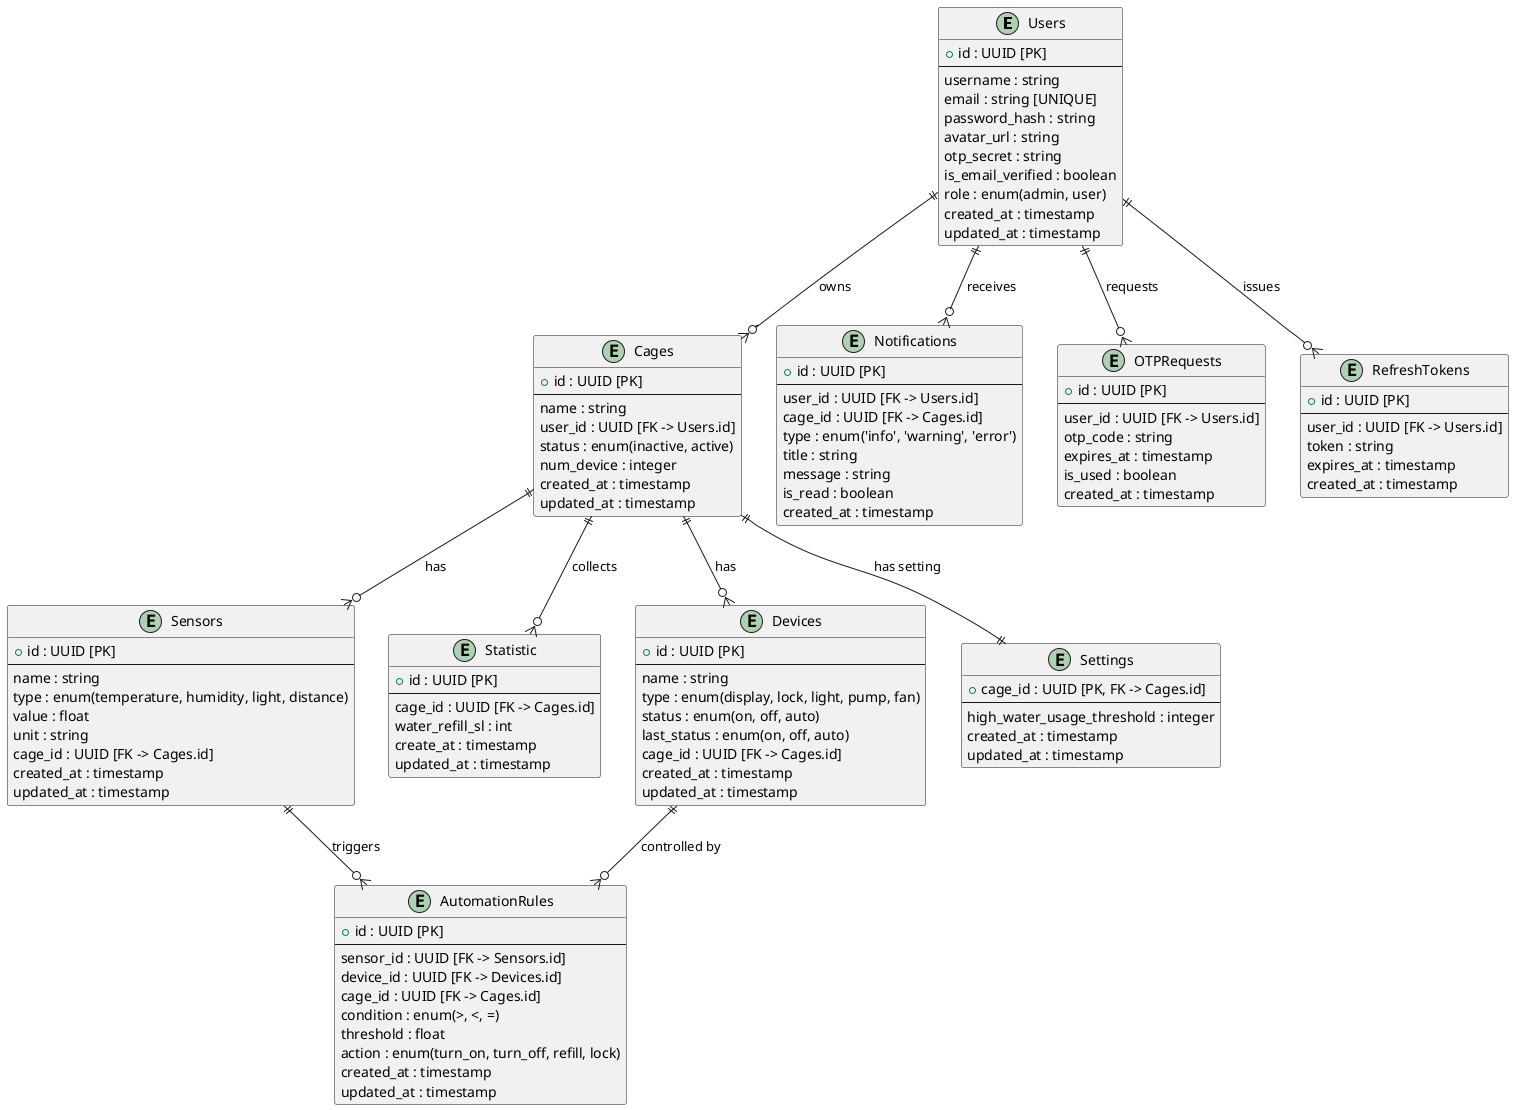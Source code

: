 @startuml ERD
entity "Users" as U {
  + id : UUID [PK]
  --
  username : string
  email : string [UNIQUE]
  password_hash : string
  avatar_url : string
  otp_secret : string
  is_email_verified : boolean
  role : enum(admin, user)
  created_at : timestamp
  updated_at : timestamp
}

entity "Cages" as C {
  + id : UUID [PK]
  --
  name : string
  user_id : UUID [FK -> Users.id]
  status : enum(inactive, active)
  num_device : integer
  created_at : timestamp
  updated_at : timestamp
}

entity "Sensors" as S {
  + id : UUID [PK]
  --
  name : string
  type : enum(temperature, humidity, light, distance)
  value : float
  unit : string
  cage_id : UUID [FK -> Cages.id]
  created_at : timestamp
  updated_at : timestamp
}

entity "Statistic" as STT{
  + id : UUID [PK]
  --
  cage_id : UUID [FK -> Cages.id]
  water_refill_sl : int
  create_at : timestamp
  updated_at : timestamp
}

entity "Devices" as D {
  + id : UUID [PK]
  --
  name : string
  type : enum(display, lock, light, pump, fan)
  status : enum(on, off, auto)
  last_status : enum(on, off, auto) 
  cage_id : UUID [FK -> Cages.id]
  created_at : timestamp
  updated_at : timestamp
}

entity "AutomationRules" as AR {
  + id : UUID [PK]
  --
  sensor_id : UUID [FK -> Sensors.id]
  device_id : UUID [FK -> Devices.id]
  cage_id : UUID [FK -> Cages.id]
  condition : enum(>, <, =)
  threshold : float
  action : enum(turn_on, turn_off, refill, lock)
  created_at : timestamp
  updated_at : timestamp
}


entity "Notifications" as N {
  + id : UUID [PK]
  --
  user_id : UUID [FK -> Users.id]
  cage_id : UUID [FK -> Cages.id]
  type : enum('info', 'warning', 'error')
  title : string 
  message : string
  is_read : boolean
  created_at : timestamp
}

entity "OTPRequests" as O {
  + id : UUID [PK]
  --
  user_id : UUID [FK -> Users.id]
  otp_code : string
  expires_at : timestamp
  is_used : boolean
  created_at : timestamp
}

entity "RefreshTokens" as RT {
  + id : UUID [PK]
  --
  user_id : UUID [FK -> Users.id]
  token : string
  expires_at : timestamp
  created_at : timestamp
}

entity "Settings" as SET {
  + cage_id : UUID [PK, FK -> Cages.id]
  --
  high_water_usage_threshold : integer
  created_at : timestamp
  updated_at : timestamp
}

U ||--o{ C : "owns"
C ||--o{ S : "has"
C ||--o{ D : "has"
C ||--o{ STT : "collects"
S ||--o{ AR : "triggers"
D ||--o{ AR : "controlled by"
U ||--o{ N : "receives"
U ||--o{ O : "requests"
U ||--o{ RT : "issues"
C ||--|| SET : "has setting"
@enduml
